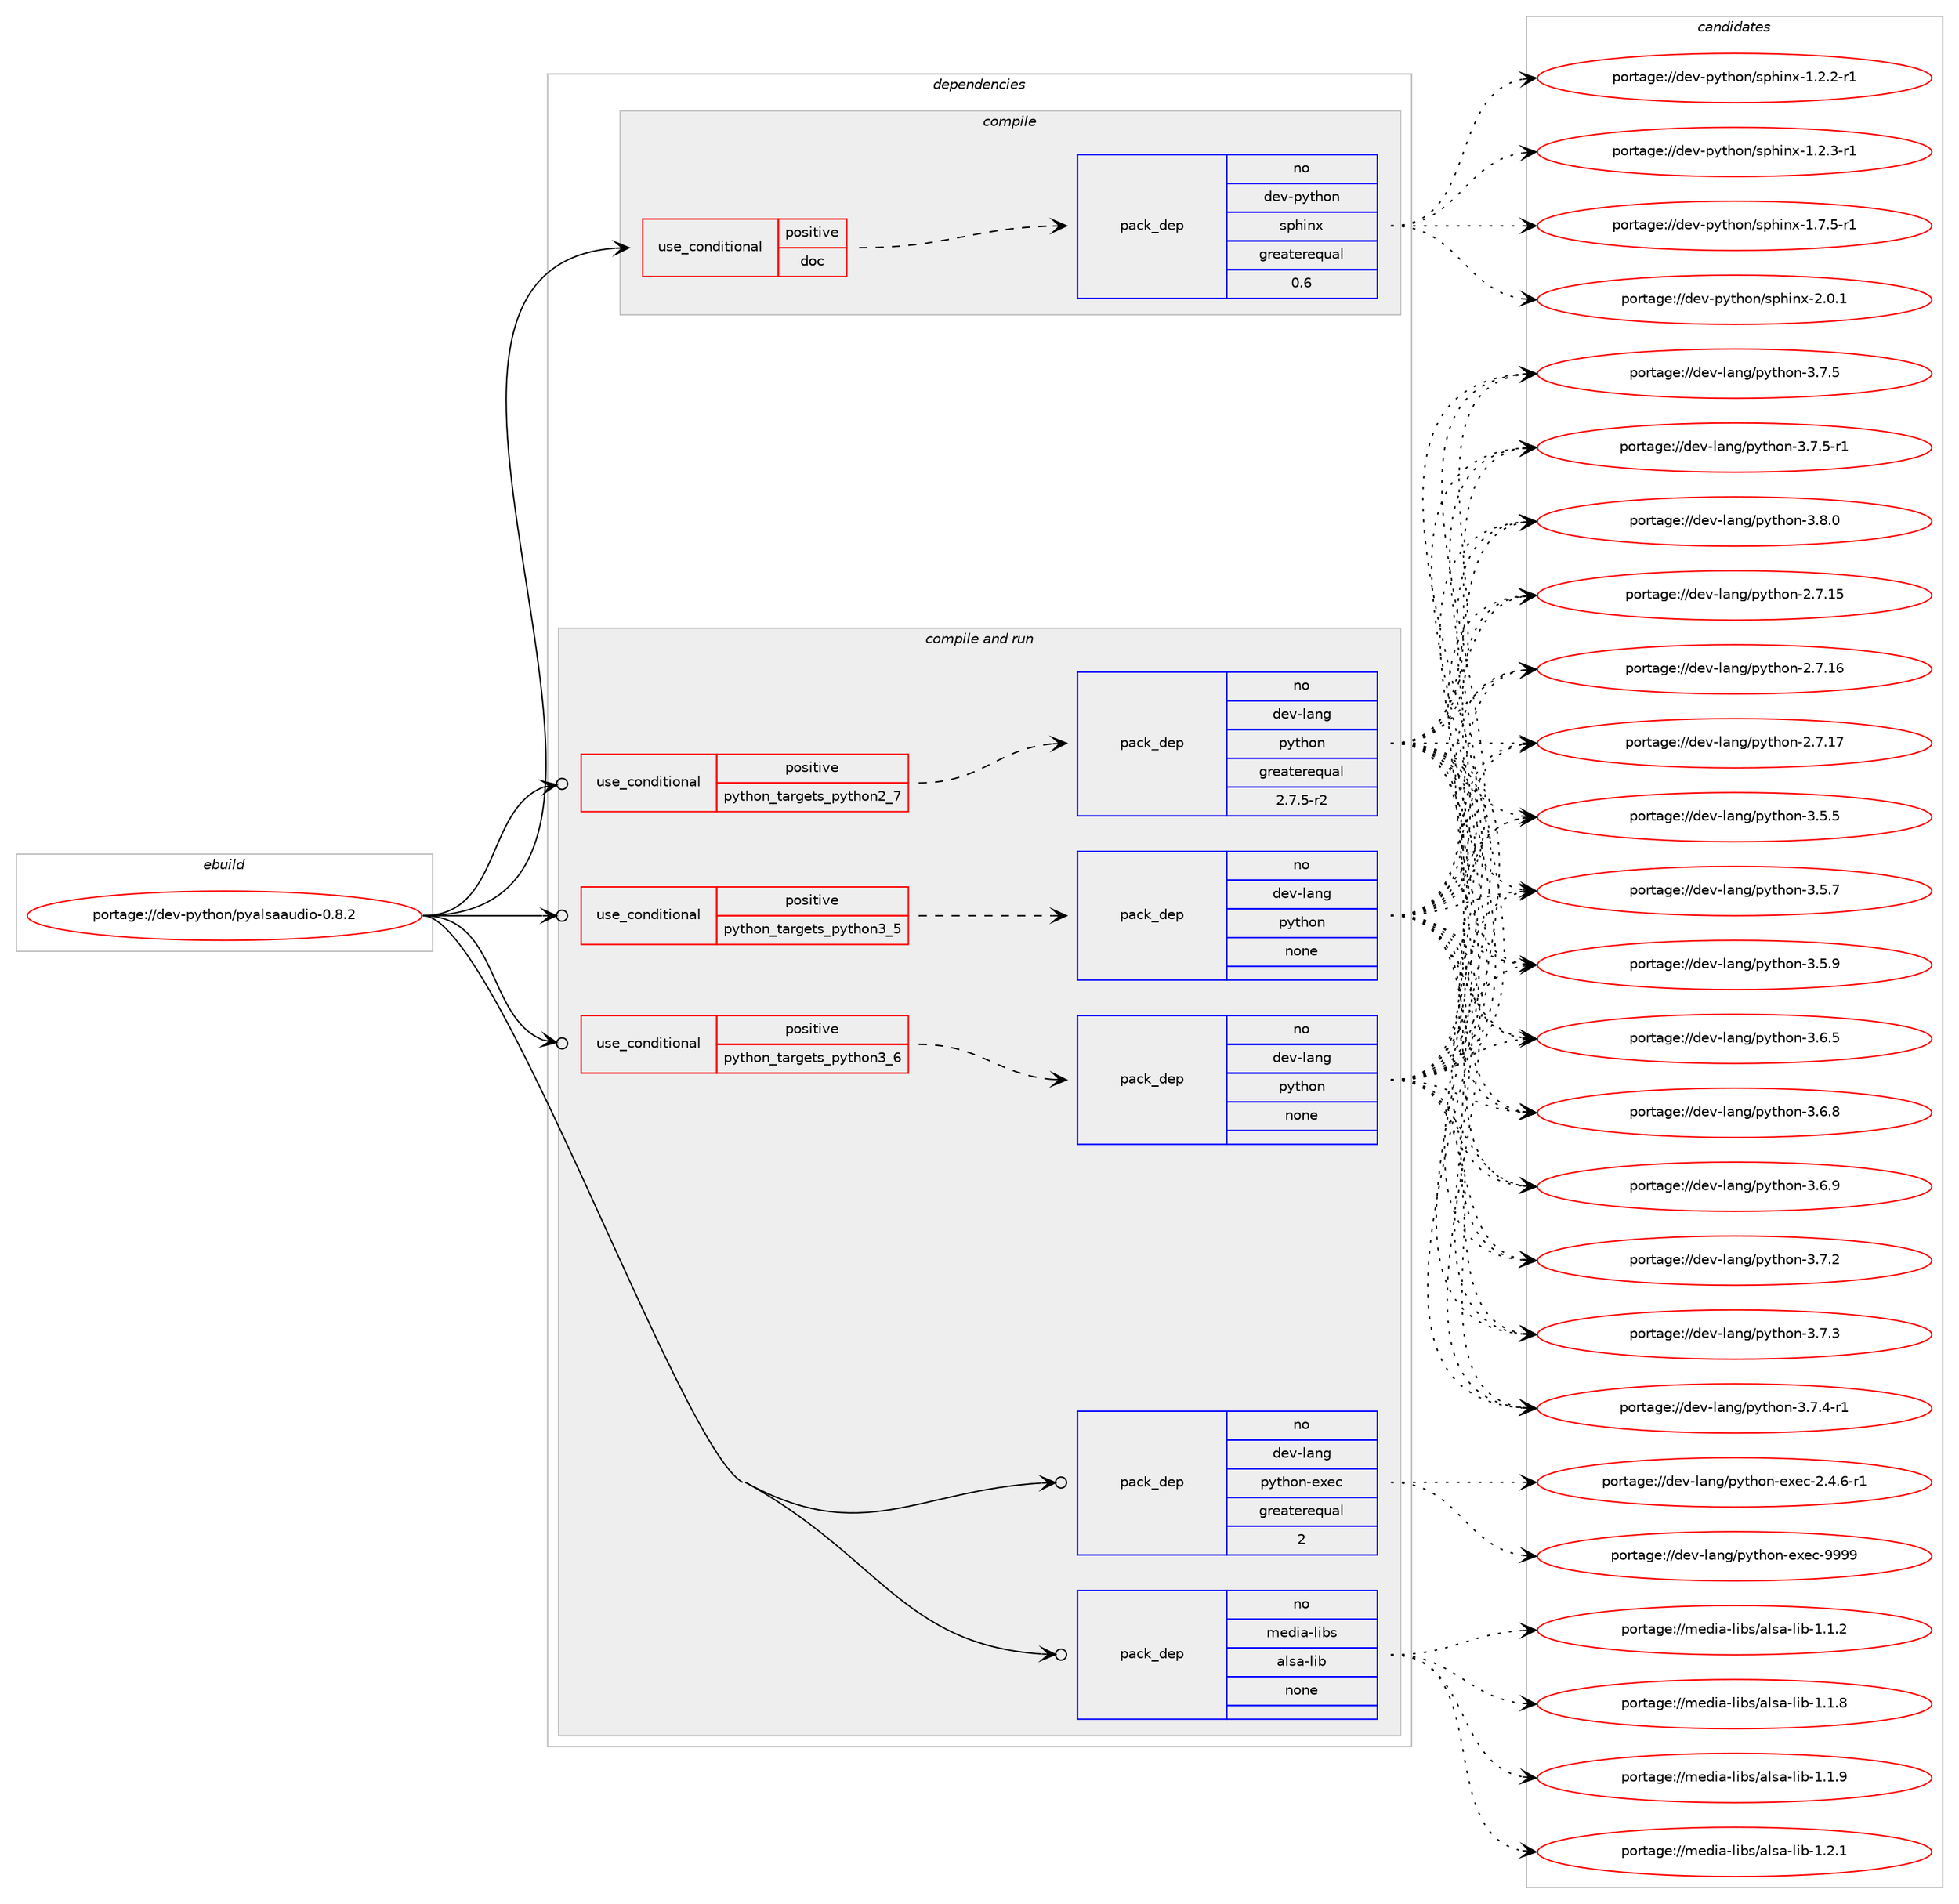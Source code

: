 digraph prolog {

# *************
# Graph options
# *************

newrank=true;
concentrate=true;
compound=true;
graph [rankdir=LR,fontname=Helvetica,fontsize=10,ranksep=1.5];#, ranksep=2.5, nodesep=0.2];
edge  [arrowhead=vee];
node  [fontname=Helvetica,fontsize=10];

# **********
# The ebuild
# **********

subgraph cluster_leftcol {
color=gray;
rank=same;
label=<<i>ebuild</i>>;
id [label="portage://dev-python/pyalsaaudio-0.8.2", color=red, width=4, href="../dev-python/pyalsaaudio-0.8.2.svg"];
}

# ****************
# The dependencies
# ****************

subgraph cluster_midcol {
color=gray;
label=<<i>dependencies</i>>;
subgraph cluster_compile {
fillcolor="#eeeeee";
style=filled;
label=<<i>compile</i>>;
subgraph cond34555 {
dependency159026 [label=<<TABLE BORDER="0" CELLBORDER="1" CELLSPACING="0" CELLPADDING="4"><TR><TD ROWSPAN="3" CELLPADDING="10">use_conditional</TD></TR><TR><TD>positive</TD></TR><TR><TD>doc</TD></TR></TABLE>>, shape=none, color=red];
subgraph pack121106 {
dependency159027 [label=<<TABLE BORDER="0" CELLBORDER="1" CELLSPACING="0" CELLPADDING="4" WIDTH="220"><TR><TD ROWSPAN="6" CELLPADDING="30">pack_dep</TD></TR><TR><TD WIDTH="110">no</TD></TR><TR><TD>dev-python</TD></TR><TR><TD>sphinx</TD></TR><TR><TD>greaterequal</TD></TR><TR><TD>0.6</TD></TR></TABLE>>, shape=none, color=blue];
}
dependency159026:e -> dependency159027:w [weight=20,style="dashed",arrowhead="vee"];
}
id:e -> dependency159026:w [weight=20,style="solid",arrowhead="vee"];
}
subgraph cluster_compileandrun {
fillcolor="#eeeeee";
style=filled;
label=<<i>compile and run</i>>;
subgraph cond34556 {
dependency159028 [label=<<TABLE BORDER="0" CELLBORDER="1" CELLSPACING="0" CELLPADDING="4"><TR><TD ROWSPAN="3" CELLPADDING="10">use_conditional</TD></TR><TR><TD>positive</TD></TR><TR><TD>python_targets_python2_7</TD></TR></TABLE>>, shape=none, color=red];
subgraph pack121107 {
dependency159029 [label=<<TABLE BORDER="0" CELLBORDER="1" CELLSPACING="0" CELLPADDING="4" WIDTH="220"><TR><TD ROWSPAN="6" CELLPADDING="30">pack_dep</TD></TR><TR><TD WIDTH="110">no</TD></TR><TR><TD>dev-lang</TD></TR><TR><TD>python</TD></TR><TR><TD>greaterequal</TD></TR><TR><TD>2.7.5-r2</TD></TR></TABLE>>, shape=none, color=blue];
}
dependency159028:e -> dependency159029:w [weight=20,style="dashed",arrowhead="vee"];
}
id:e -> dependency159028:w [weight=20,style="solid",arrowhead="odotvee"];
subgraph cond34557 {
dependency159030 [label=<<TABLE BORDER="0" CELLBORDER="1" CELLSPACING="0" CELLPADDING="4"><TR><TD ROWSPAN="3" CELLPADDING="10">use_conditional</TD></TR><TR><TD>positive</TD></TR><TR><TD>python_targets_python3_5</TD></TR></TABLE>>, shape=none, color=red];
subgraph pack121108 {
dependency159031 [label=<<TABLE BORDER="0" CELLBORDER="1" CELLSPACING="0" CELLPADDING="4" WIDTH="220"><TR><TD ROWSPAN="6" CELLPADDING="30">pack_dep</TD></TR><TR><TD WIDTH="110">no</TD></TR><TR><TD>dev-lang</TD></TR><TR><TD>python</TD></TR><TR><TD>none</TD></TR><TR><TD></TD></TR></TABLE>>, shape=none, color=blue];
}
dependency159030:e -> dependency159031:w [weight=20,style="dashed",arrowhead="vee"];
}
id:e -> dependency159030:w [weight=20,style="solid",arrowhead="odotvee"];
subgraph cond34558 {
dependency159032 [label=<<TABLE BORDER="0" CELLBORDER="1" CELLSPACING="0" CELLPADDING="4"><TR><TD ROWSPAN="3" CELLPADDING="10">use_conditional</TD></TR><TR><TD>positive</TD></TR><TR><TD>python_targets_python3_6</TD></TR></TABLE>>, shape=none, color=red];
subgraph pack121109 {
dependency159033 [label=<<TABLE BORDER="0" CELLBORDER="1" CELLSPACING="0" CELLPADDING="4" WIDTH="220"><TR><TD ROWSPAN="6" CELLPADDING="30">pack_dep</TD></TR><TR><TD WIDTH="110">no</TD></TR><TR><TD>dev-lang</TD></TR><TR><TD>python</TD></TR><TR><TD>none</TD></TR><TR><TD></TD></TR></TABLE>>, shape=none, color=blue];
}
dependency159032:e -> dependency159033:w [weight=20,style="dashed",arrowhead="vee"];
}
id:e -> dependency159032:w [weight=20,style="solid",arrowhead="odotvee"];
subgraph pack121110 {
dependency159034 [label=<<TABLE BORDER="0" CELLBORDER="1" CELLSPACING="0" CELLPADDING="4" WIDTH="220"><TR><TD ROWSPAN="6" CELLPADDING="30">pack_dep</TD></TR><TR><TD WIDTH="110">no</TD></TR><TR><TD>dev-lang</TD></TR><TR><TD>python-exec</TD></TR><TR><TD>greaterequal</TD></TR><TR><TD>2</TD></TR></TABLE>>, shape=none, color=blue];
}
id:e -> dependency159034:w [weight=20,style="solid",arrowhead="odotvee"];
subgraph pack121111 {
dependency159035 [label=<<TABLE BORDER="0" CELLBORDER="1" CELLSPACING="0" CELLPADDING="4" WIDTH="220"><TR><TD ROWSPAN="6" CELLPADDING="30">pack_dep</TD></TR><TR><TD WIDTH="110">no</TD></TR><TR><TD>media-libs</TD></TR><TR><TD>alsa-lib</TD></TR><TR><TD>none</TD></TR><TR><TD></TD></TR></TABLE>>, shape=none, color=blue];
}
id:e -> dependency159035:w [weight=20,style="solid",arrowhead="odotvee"];
}
subgraph cluster_run {
fillcolor="#eeeeee";
style=filled;
label=<<i>run</i>>;
}
}

# **************
# The candidates
# **************

subgraph cluster_choices {
rank=same;
color=gray;
label=<<i>candidates</i>>;

subgraph choice121106 {
color=black;
nodesep=1;
choiceportage10010111845112121116104111110471151121041051101204549465046504511449 [label="portage://dev-python/sphinx-1.2.2-r1", color=red, width=4,href="../dev-python/sphinx-1.2.2-r1.svg"];
choiceportage10010111845112121116104111110471151121041051101204549465046514511449 [label="portage://dev-python/sphinx-1.2.3-r1", color=red, width=4,href="../dev-python/sphinx-1.2.3-r1.svg"];
choiceportage10010111845112121116104111110471151121041051101204549465546534511449 [label="portage://dev-python/sphinx-1.7.5-r1", color=red, width=4,href="../dev-python/sphinx-1.7.5-r1.svg"];
choiceportage1001011184511212111610411111047115112104105110120455046484649 [label="portage://dev-python/sphinx-2.0.1", color=red, width=4,href="../dev-python/sphinx-2.0.1.svg"];
dependency159027:e -> choiceportage10010111845112121116104111110471151121041051101204549465046504511449:w [style=dotted,weight="100"];
dependency159027:e -> choiceportage10010111845112121116104111110471151121041051101204549465046514511449:w [style=dotted,weight="100"];
dependency159027:e -> choiceportage10010111845112121116104111110471151121041051101204549465546534511449:w [style=dotted,weight="100"];
dependency159027:e -> choiceportage1001011184511212111610411111047115112104105110120455046484649:w [style=dotted,weight="100"];
}
subgraph choice121107 {
color=black;
nodesep=1;
choiceportage10010111845108971101034711212111610411111045504655464953 [label="portage://dev-lang/python-2.7.15", color=red, width=4,href="../dev-lang/python-2.7.15.svg"];
choiceportage10010111845108971101034711212111610411111045504655464954 [label="portage://dev-lang/python-2.7.16", color=red, width=4,href="../dev-lang/python-2.7.16.svg"];
choiceportage10010111845108971101034711212111610411111045504655464955 [label="portage://dev-lang/python-2.7.17", color=red, width=4,href="../dev-lang/python-2.7.17.svg"];
choiceportage100101118451089711010347112121116104111110455146534653 [label="portage://dev-lang/python-3.5.5", color=red, width=4,href="../dev-lang/python-3.5.5.svg"];
choiceportage100101118451089711010347112121116104111110455146534655 [label="portage://dev-lang/python-3.5.7", color=red, width=4,href="../dev-lang/python-3.5.7.svg"];
choiceportage100101118451089711010347112121116104111110455146534657 [label="portage://dev-lang/python-3.5.9", color=red, width=4,href="../dev-lang/python-3.5.9.svg"];
choiceportage100101118451089711010347112121116104111110455146544653 [label="portage://dev-lang/python-3.6.5", color=red, width=4,href="../dev-lang/python-3.6.5.svg"];
choiceportage100101118451089711010347112121116104111110455146544656 [label="portage://dev-lang/python-3.6.8", color=red, width=4,href="../dev-lang/python-3.6.8.svg"];
choiceportage100101118451089711010347112121116104111110455146544657 [label="portage://dev-lang/python-3.6.9", color=red, width=4,href="../dev-lang/python-3.6.9.svg"];
choiceportage100101118451089711010347112121116104111110455146554650 [label="portage://dev-lang/python-3.7.2", color=red, width=4,href="../dev-lang/python-3.7.2.svg"];
choiceportage100101118451089711010347112121116104111110455146554651 [label="portage://dev-lang/python-3.7.3", color=red, width=4,href="../dev-lang/python-3.7.3.svg"];
choiceportage1001011184510897110103471121211161041111104551465546524511449 [label="portage://dev-lang/python-3.7.4-r1", color=red, width=4,href="../dev-lang/python-3.7.4-r1.svg"];
choiceportage100101118451089711010347112121116104111110455146554653 [label="portage://dev-lang/python-3.7.5", color=red, width=4,href="../dev-lang/python-3.7.5.svg"];
choiceportage1001011184510897110103471121211161041111104551465546534511449 [label="portage://dev-lang/python-3.7.5-r1", color=red, width=4,href="../dev-lang/python-3.7.5-r1.svg"];
choiceportage100101118451089711010347112121116104111110455146564648 [label="portage://dev-lang/python-3.8.0", color=red, width=4,href="../dev-lang/python-3.8.0.svg"];
dependency159029:e -> choiceportage10010111845108971101034711212111610411111045504655464953:w [style=dotted,weight="100"];
dependency159029:e -> choiceportage10010111845108971101034711212111610411111045504655464954:w [style=dotted,weight="100"];
dependency159029:e -> choiceportage10010111845108971101034711212111610411111045504655464955:w [style=dotted,weight="100"];
dependency159029:e -> choiceportage100101118451089711010347112121116104111110455146534653:w [style=dotted,weight="100"];
dependency159029:e -> choiceportage100101118451089711010347112121116104111110455146534655:w [style=dotted,weight="100"];
dependency159029:e -> choiceportage100101118451089711010347112121116104111110455146534657:w [style=dotted,weight="100"];
dependency159029:e -> choiceportage100101118451089711010347112121116104111110455146544653:w [style=dotted,weight="100"];
dependency159029:e -> choiceportage100101118451089711010347112121116104111110455146544656:w [style=dotted,weight="100"];
dependency159029:e -> choiceportage100101118451089711010347112121116104111110455146544657:w [style=dotted,weight="100"];
dependency159029:e -> choiceportage100101118451089711010347112121116104111110455146554650:w [style=dotted,weight="100"];
dependency159029:e -> choiceportage100101118451089711010347112121116104111110455146554651:w [style=dotted,weight="100"];
dependency159029:e -> choiceportage1001011184510897110103471121211161041111104551465546524511449:w [style=dotted,weight="100"];
dependency159029:e -> choiceportage100101118451089711010347112121116104111110455146554653:w [style=dotted,weight="100"];
dependency159029:e -> choiceportage1001011184510897110103471121211161041111104551465546534511449:w [style=dotted,weight="100"];
dependency159029:e -> choiceportage100101118451089711010347112121116104111110455146564648:w [style=dotted,weight="100"];
}
subgraph choice121108 {
color=black;
nodesep=1;
choiceportage10010111845108971101034711212111610411111045504655464953 [label="portage://dev-lang/python-2.7.15", color=red, width=4,href="../dev-lang/python-2.7.15.svg"];
choiceportage10010111845108971101034711212111610411111045504655464954 [label="portage://dev-lang/python-2.7.16", color=red, width=4,href="../dev-lang/python-2.7.16.svg"];
choiceportage10010111845108971101034711212111610411111045504655464955 [label="portage://dev-lang/python-2.7.17", color=red, width=4,href="../dev-lang/python-2.7.17.svg"];
choiceportage100101118451089711010347112121116104111110455146534653 [label="portage://dev-lang/python-3.5.5", color=red, width=4,href="../dev-lang/python-3.5.5.svg"];
choiceportage100101118451089711010347112121116104111110455146534655 [label="portage://dev-lang/python-3.5.7", color=red, width=4,href="../dev-lang/python-3.5.7.svg"];
choiceportage100101118451089711010347112121116104111110455146534657 [label="portage://dev-lang/python-3.5.9", color=red, width=4,href="../dev-lang/python-3.5.9.svg"];
choiceportage100101118451089711010347112121116104111110455146544653 [label="portage://dev-lang/python-3.6.5", color=red, width=4,href="../dev-lang/python-3.6.5.svg"];
choiceportage100101118451089711010347112121116104111110455146544656 [label="portage://dev-lang/python-3.6.8", color=red, width=4,href="../dev-lang/python-3.6.8.svg"];
choiceportage100101118451089711010347112121116104111110455146544657 [label="portage://dev-lang/python-3.6.9", color=red, width=4,href="../dev-lang/python-3.6.9.svg"];
choiceportage100101118451089711010347112121116104111110455146554650 [label="portage://dev-lang/python-3.7.2", color=red, width=4,href="../dev-lang/python-3.7.2.svg"];
choiceportage100101118451089711010347112121116104111110455146554651 [label="portage://dev-lang/python-3.7.3", color=red, width=4,href="../dev-lang/python-3.7.3.svg"];
choiceportage1001011184510897110103471121211161041111104551465546524511449 [label="portage://dev-lang/python-3.7.4-r1", color=red, width=4,href="../dev-lang/python-3.7.4-r1.svg"];
choiceportage100101118451089711010347112121116104111110455146554653 [label="portage://dev-lang/python-3.7.5", color=red, width=4,href="../dev-lang/python-3.7.5.svg"];
choiceportage1001011184510897110103471121211161041111104551465546534511449 [label="portage://dev-lang/python-3.7.5-r1", color=red, width=4,href="../dev-lang/python-3.7.5-r1.svg"];
choiceportage100101118451089711010347112121116104111110455146564648 [label="portage://dev-lang/python-3.8.0", color=red, width=4,href="../dev-lang/python-3.8.0.svg"];
dependency159031:e -> choiceportage10010111845108971101034711212111610411111045504655464953:w [style=dotted,weight="100"];
dependency159031:e -> choiceportage10010111845108971101034711212111610411111045504655464954:w [style=dotted,weight="100"];
dependency159031:e -> choiceportage10010111845108971101034711212111610411111045504655464955:w [style=dotted,weight="100"];
dependency159031:e -> choiceportage100101118451089711010347112121116104111110455146534653:w [style=dotted,weight="100"];
dependency159031:e -> choiceportage100101118451089711010347112121116104111110455146534655:w [style=dotted,weight="100"];
dependency159031:e -> choiceportage100101118451089711010347112121116104111110455146534657:w [style=dotted,weight="100"];
dependency159031:e -> choiceportage100101118451089711010347112121116104111110455146544653:w [style=dotted,weight="100"];
dependency159031:e -> choiceportage100101118451089711010347112121116104111110455146544656:w [style=dotted,weight="100"];
dependency159031:e -> choiceportage100101118451089711010347112121116104111110455146544657:w [style=dotted,weight="100"];
dependency159031:e -> choiceportage100101118451089711010347112121116104111110455146554650:w [style=dotted,weight="100"];
dependency159031:e -> choiceportage100101118451089711010347112121116104111110455146554651:w [style=dotted,weight="100"];
dependency159031:e -> choiceportage1001011184510897110103471121211161041111104551465546524511449:w [style=dotted,weight="100"];
dependency159031:e -> choiceportage100101118451089711010347112121116104111110455146554653:w [style=dotted,weight="100"];
dependency159031:e -> choiceportage1001011184510897110103471121211161041111104551465546534511449:w [style=dotted,weight="100"];
dependency159031:e -> choiceportage100101118451089711010347112121116104111110455146564648:w [style=dotted,weight="100"];
}
subgraph choice121109 {
color=black;
nodesep=1;
choiceportage10010111845108971101034711212111610411111045504655464953 [label="portage://dev-lang/python-2.7.15", color=red, width=4,href="../dev-lang/python-2.7.15.svg"];
choiceportage10010111845108971101034711212111610411111045504655464954 [label="portage://dev-lang/python-2.7.16", color=red, width=4,href="../dev-lang/python-2.7.16.svg"];
choiceportage10010111845108971101034711212111610411111045504655464955 [label="portage://dev-lang/python-2.7.17", color=red, width=4,href="../dev-lang/python-2.7.17.svg"];
choiceportage100101118451089711010347112121116104111110455146534653 [label="portage://dev-lang/python-3.5.5", color=red, width=4,href="../dev-lang/python-3.5.5.svg"];
choiceportage100101118451089711010347112121116104111110455146534655 [label="portage://dev-lang/python-3.5.7", color=red, width=4,href="../dev-lang/python-3.5.7.svg"];
choiceportage100101118451089711010347112121116104111110455146534657 [label="portage://dev-lang/python-3.5.9", color=red, width=4,href="../dev-lang/python-3.5.9.svg"];
choiceportage100101118451089711010347112121116104111110455146544653 [label="portage://dev-lang/python-3.6.5", color=red, width=4,href="../dev-lang/python-3.6.5.svg"];
choiceportage100101118451089711010347112121116104111110455146544656 [label="portage://dev-lang/python-3.6.8", color=red, width=4,href="../dev-lang/python-3.6.8.svg"];
choiceportage100101118451089711010347112121116104111110455146544657 [label="portage://dev-lang/python-3.6.9", color=red, width=4,href="../dev-lang/python-3.6.9.svg"];
choiceportage100101118451089711010347112121116104111110455146554650 [label="portage://dev-lang/python-3.7.2", color=red, width=4,href="../dev-lang/python-3.7.2.svg"];
choiceportage100101118451089711010347112121116104111110455146554651 [label="portage://dev-lang/python-3.7.3", color=red, width=4,href="../dev-lang/python-3.7.3.svg"];
choiceportage1001011184510897110103471121211161041111104551465546524511449 [label="portage://dev-lang/python-3.7.4-r1", color=red, width=4,href="../dev-lang/python-3.7.4-r1.svg"];
choiceportage100101118451089711010347112121116104111110455146554653 [label="portage://dev-lang/python-3.7.5", color=red, width=4,href="../dev-lang/python-3.7.5.svg"];
choiceportage1001011184510897110103471121211161041111104551465546534511449 [label="portage://dev-lang/python-3.7.5-r1", color=red, width=4,href="../dev-lang/python-3.7.5-r1.svg"];
choiceportage100101118451089711010347112121116104111110455146564648 [label="portage://dev-lang/python-3.8.0", color=red, width=4,href="../dev-lang/python-3.8.0.svg"];
dependency159033:e -> choiceportage10010111845108971101034711212111610411111045504655464953:w [style=dotted,weight="100"];
dependency159033:e -> choiceportage10010111845108971101034711212111610411111045504655464954:w [style=dotted,weight="100"];
dependency159033:e -> choiceportage10010111845108971101034711212111610411111045504655464955:w [style=dotted,weight="100"];
dependency159033:e -> choiceportage100101118451089711010347112121116104111110455146534653:w [style=dotted,weight="100"];
dependency159033:e -> choiceportage100101118451089711010347112121116104111110455146534655:w [style=dotted,weight="100"];
dependency159033:e -> choiceportage100101118451089711010347112121116104111110455146534657:w [style=dotted,weight="100"];
dependency159033:e -> choiceportage100101118451089711010347112121116104111110455146544653:w [style=dotted,weight="100"];
dependency159033:e -> choiceportage100101118451089711010347112121116104111110455146544656:w [style=dotted,weight="100"];
dependency159033:e -> choiceportage100101118451089711010347112121116104111110455146544657:w [style=dotted,weight="100"];
dependency159033:e -> choiceportage100101118451089711010347112121116104111110455146554650:w [style=dotted,weight="100"];
dependency159033:e -> choiceportage100101118451089711010347112121116104111110455146554651:w [style=dotted,weight="100"];
dependency159033:e -> choiceportage1001011184510897110103471121211161041111104551465546524511449:w [style=dotted,weight="100"];
dependency159033:e -> choiceportage100101118451089711010347112121116104111110455146554653:w [style=dotted,weight="100"];
dependency159033:e -> choiceportage1001011184510897110103471121211161041111104551465546534511449:w [style=dotted,weight="100"];
dependency159033:e -> choiceportage100101118451089711010347112121116104111110455146564648:w [style=dotted,weight="100"];
}
subgraph choice121110 {
color=black;
nodesep=1;
choiceportage10010111845108971101034711212111610411111045101120101994550465246544511449 [label="portage://dev-lang/python-exec-2.4.6-r1", color=red, width=4,href="../dev-lang/python-exec-2.4.6-r1.svg"];
choiceportage10010111845108971101034711212111610411111045101120101994557575757 [label="portage://dev-lang/python-exec-9999", color=red, width=4,href="../dev-lang/python-exec-9999.svg"];
dependency159034:e -> choiceportage10010111845108971101034711212111610411111045101120101994550465246544511449:w [style=dotted,weight="100"];
dependency159034:e -> choiceportage10010111845108971101034711212111610411111045101120101994557575757:w [style=dotted,weight="100"];
}
subgraph choice121111 {
color=black;
nodesep=1;
choiceportage1091011001059745108105981154797108115974510810598454946494650 [label="portage://media-libs/alsa-lib-1.1.2", color=red, width=4,href="../media-libs/alsa-lib-1.1.2.svg"];
choiceportage1091011001059745108105981154797108115974510810598454946494656 [label="portage://media-libs/alsa-lib-1.1.8", color=red, width=4,href="../media-libs/alsa-lib-1.1.8.svg"];
choiceportage1091011001059745108105981154797108115974510810598454946494657 [label="portage://media-libs/alsa-lib-1.1.9", color=red, width=4,href="../media-libs/alsa-lib-1.1.9.svg"];
choiceportage1091011001059745108105981154797108115974510810598454946504649 [label="portage://media-libs/alsa-lib-1.2.1", color=red, width=4,href="../media-libs/alsa-lib-1.2.1.svg"];
dependency159035:e -> choiceportage1091011001059745108105981154797108115974510810598454946494650:w [style=dotted,weight="100"];
dependency159035:e -> choiceportage1091011001059745108105981154797108115974510810598454946494656:w [style=dotted,weight="100"];
dependency159035:e -> choiceportage1091011001059745108105981154797108115974510810598454946494657:w [style=dotted,weight="100"];
dependency159035:e -> choiceportage1091011001059745108105981154797108115974510810598454946504649:w [style=dotted,weight="100"];
}
}

}
